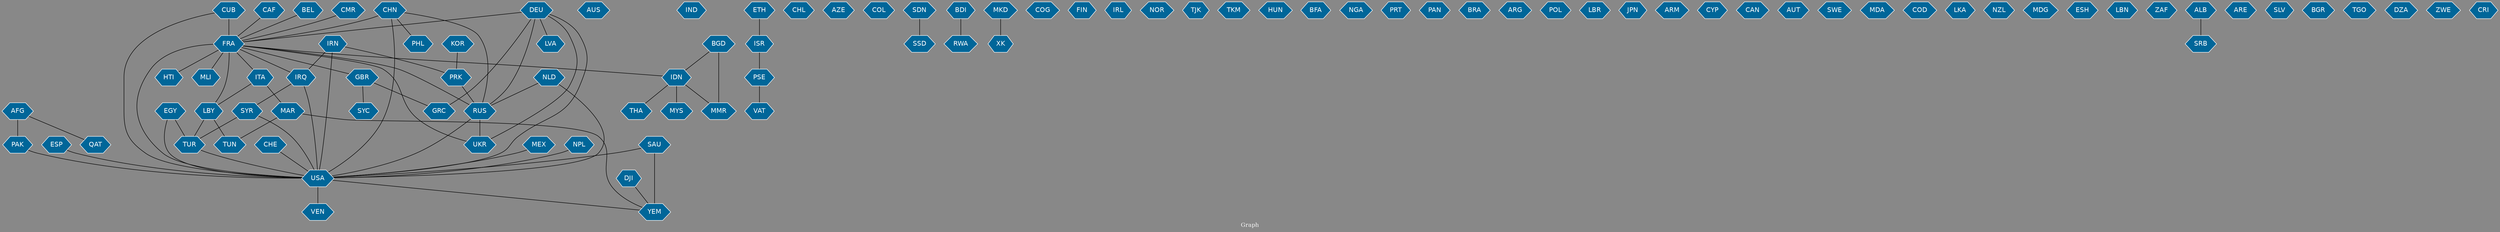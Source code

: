 // Countries together in item graph
graph {
	graph [bgcolor="#888888" fontcolor=white fontsize=12 label="Graph" outputorder=edgesfirst overlap=prism]
	node [color=white fillcolor="#006699" fontcolor=white fontname=Helvetica shape=hexagon style=filled]
	edge [arrowhead=open color=black fontcolor=white fontname=Courier fontsize=12]
		RUS [label=RUS]
		IRQ [label=IRQ]
		SYR [label=SYR]
		PRK [label=PRK]
		MEX [label=MEX]
		GBR [label=GBR]
		AUS [label=AUS]
		USA [label=USA]
		NPL [label=NPL]
		UKR [label=UKR]
		THA [label=THA]
		IND [label=IND]
		YEM [label=YEM]
		PAK [label=PAK]
		GRC [label=GRC]
		ISR [label=ISR]
		CHL [label=CHL]
		MAR [label=MAR]
		ITA [label=ITA]
		PSE [label=PSE]
		AZE [label=AZE]
		EGY [label=EGY]
		COL [label=COL]
		ESP [label=ESP]
		AFG [label=AFG]
		SSD [label=SSD]
		SDN [label=SDN]
		BDI [label=BDI]
		CUB [label=CUB]
		PHL [label=PHL]
		BGD [label=BGD]
		IDN [label=IDN]
		MKD [label=MKD]
		TUN [label=TUN]
		COG [label=COG]
		LBY [label=LBY]
		FRA [label=FRA]
		CAF [label=CAF]
		QAT [label=QAT]
		HTI [label=HTI]
		TUR [label=TUR]
		DEU [label=DEU]
		BEL [label=BEL]
		CHN [label=CHN]
		FIN [label=FIN]
		IRL [label=IRL]
		SAU [label=SAU]
		IRN [label=IRN]
		NOR [label=NOR]
		TJK [label=TJK]
		NLD [label=NLD]
		DJI [label=DJI]
		TKM [label=TKM]
		HUN [label=HUN]
		BFA [label=BFA]
		NGA [label=NGA]
		MMR [label=MMR]
		ETH [label=ETH]
		VEN [label=VEN]
		PRT [label=PRT]
		PAN [label=PAN]
		VAT [label=VAT]
		BRA [label=BRA]
		ARG [label=ARG]
		POL [label=POL]
		CHE [label=CHE]
		KOR [label=KOR]
		LBR [label=LBR]
		SYC [label=SYC]
		MYS [label=MYS]
		JPN [label=JPN]
		ARM [label=ARM]
		MLI [label=MLI]
		CYP [label=CYP]
		CAN [label=CAN]
		AUT [label=AUT]
		SWE [label=SWE]
		MDA [label=MDA]
		XK [label=XK]
		COD [label=COD]
		LKA [label=LKA]
		NZL [label=NZL]
		MDG [label=MDG]
		ESH [label=ESH]
		LBN [label=LBN]
		ZAF [label=ZAF]
		SRB [label=SRB]
		ALB [label=ALB]
		CMR [label=CMR]
		ARE [label=ARE]
		SLV [label=SLV]
		BGR [label=BGR]
		TGO [label=TGO]
		LVA [label=LVA]
		DZA [label=DZA]
		RWA [label=RWA]
		ZWE [label=ZWE]
		CRI [label=CRI]
			FRA -- IDN [weight=1]
			FRA -- USA [weight=7]
			SYR -- USA [weight=5]
			IDN -- MYS [weight=2]
			KOR -- PRK [weight=1]
			ISR -- PSE [weight=8]
			SYR -- TUR [weight=1]
			ITA -- MAR [weight=1]
			USA -- VEN [weight=1]
			CUB -- FRA [weight=15]
			FRA -- GBR [weight=1]
			PAK -- USA [weight=1]
			IRN -- PRK [weight=2]
			CUB -- USA [weight=3]
			IRN -- IRQ [weight=2]
			ITA -- LBY [weight=4]
			BGD -- MMR [weight=2]
			CMR -- FRA [weight=1]
			SAU -- YEM [weight=10]
			EGY -- TUR [weight=1]
			IRQ -- USA [weight=6]
			DEU -- UKR [weight=1]
			NLD -- RUS [weight=3]
			IDN -- MMR [weight=2]
			FRA -- IRQ [weight=2]
			FRA -- LBY [weight=5]
			MKD -- XK [weight=1]
			GBR -- SYC [weight=1]
			DEU -- FRA [weight=2]
			DEU -- RUS [weight=1]
			ALB -- SRB [weight=1]
			MEX -- USA [weight=1]
			FRA -- HTI [weight=8]
			MAR -- YEM [weight=1]
			PSE -- VAT [weight=1]
			IDN -- THA [weight=1]
			EGY -- USA [weight=3]
			CHE -- USA [weight=1]
			CHN -- PHL [weight=1]
			CHN -- RUS [weight=1]
			RUS -- USA [weight=4]
			ETH -- ISR [weight=6]
			BGD -- IDN [weight=1]
			DEU -- USA [weight=2]
			RUS -- UKR [weight=5]
			BEL -- FRA [weight=1]
			IRQ -- SYR [weight=6]
			FRA -- RUS [weight=4]
			IRN -- USA [weight=6]
			FRA -- ITA [weight=4]
			BDI -- RWA [weight=1]
			CHN -- FRA [weight=3]
			DEU -- GRC [weight=1]
			SDN -- SSD [weight=2]
			NLD -- USA [weight=1]
			USA -- YEM [weight=2]
			MAR -- TUN [weight=1]
			GBR -- GRC [weight=1]
			ESP -- USA [weight=1]
			TUR -- USA [weight=1]
			FRA -- MLI [weight=3]
			LBY -- TUR [weight=1]
			DJI -- YEM [weight=1]
			FRA -- UKR [weight=2]
			AFG -- QAT [weight=1]
			NPL -- USA [weight=1]
			AFG -- PAK [weight=2]
			LBY -- TUN [weight=1]
			CAF -- FRA [weight=3]
			DEU -- LVA [weight=1]
			CHN -- USA [weight=4]
			PRK -- RUS [weight=1]
			SAU -- USA [weight=4]
}